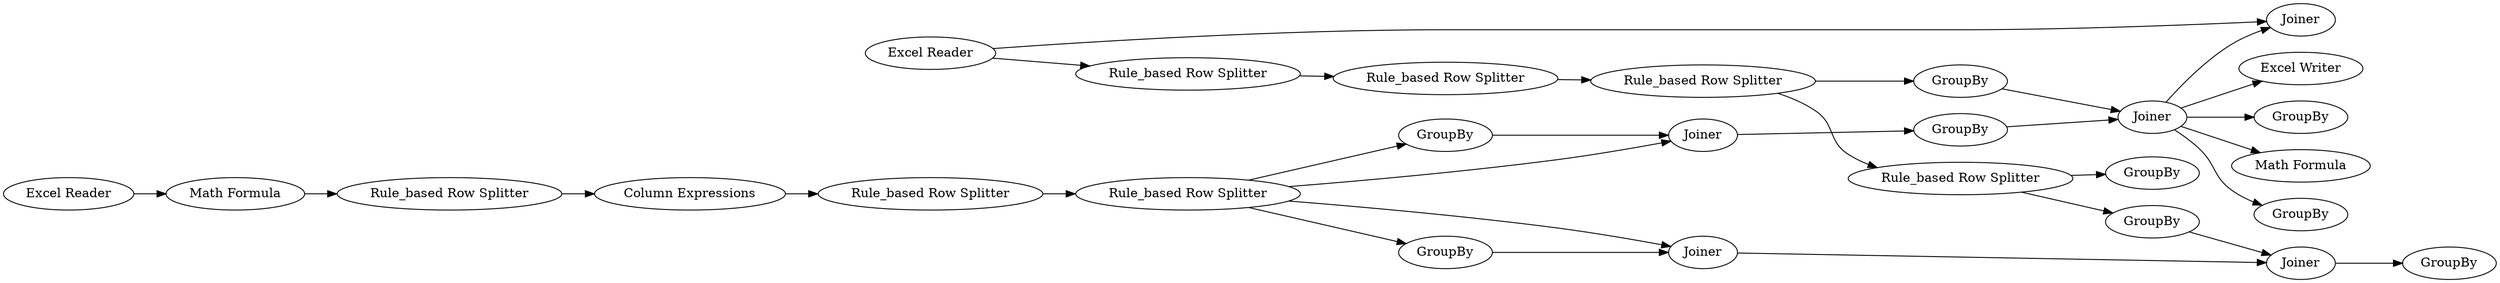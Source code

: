 digraph {
	456 [label="Math Formula"]
	457 [label=GroupBy]
	458 [label=Joiner]
	459 [label=GroupBy]
	460 [label=Joiner]
	461 [label=GroupBy]
	462 [label=GroupBy]
	463 [label="Rule_based Row Splitter"]
	464 [label="Rule_based Row Splitter"]
	465 [label="Math Formula"]
	466 [label=GroupBy]
	467 [label="Column Expressions"]
	468 [label="Rule_based Row Splitter"]
	469 [label=GroupBy]
	470 [label="Rule_based Row Splitter"]
	471 [label=GroupBy]
	472 [label=GroupBy]
	474 [label=Joiner]
	476 [label="Rule_based Row Splitter"]
	477 [label="Rule_based Row Splitter"]
	478 [label="Rule_based Row Splitter"]
	479 [label=GroupBy]
	480 [label=Joiner]
	481 [label=Joiner]
	482 [label="Excel Reader"]
	483 [label="Excel Reader"]
	484 [label="Excel Writer"]
	456 -> 470
	458 -> 460
	459 -> 474
	460 -> 479
	461 -> 474
	462 -> 460
	463 -> 468
	464 -> 469
	464 -> 462
	466 -> 480
	467 -> 477
	468 -> 478
	470 -> 467
	472 -> 458
	474 -> 465
	474 -> 471
	474 -> 457
	474 -> 481
	474 -> 484
	476 -> 472
	476 -> 466
	476 -> 458
	476 -> 480
	477 -> 476
	478 -> 464
	478 -> 461
	480 -> 459
	482 -> 456
	483 -> 481
	483 -> 463
	rankdir=LR
}
